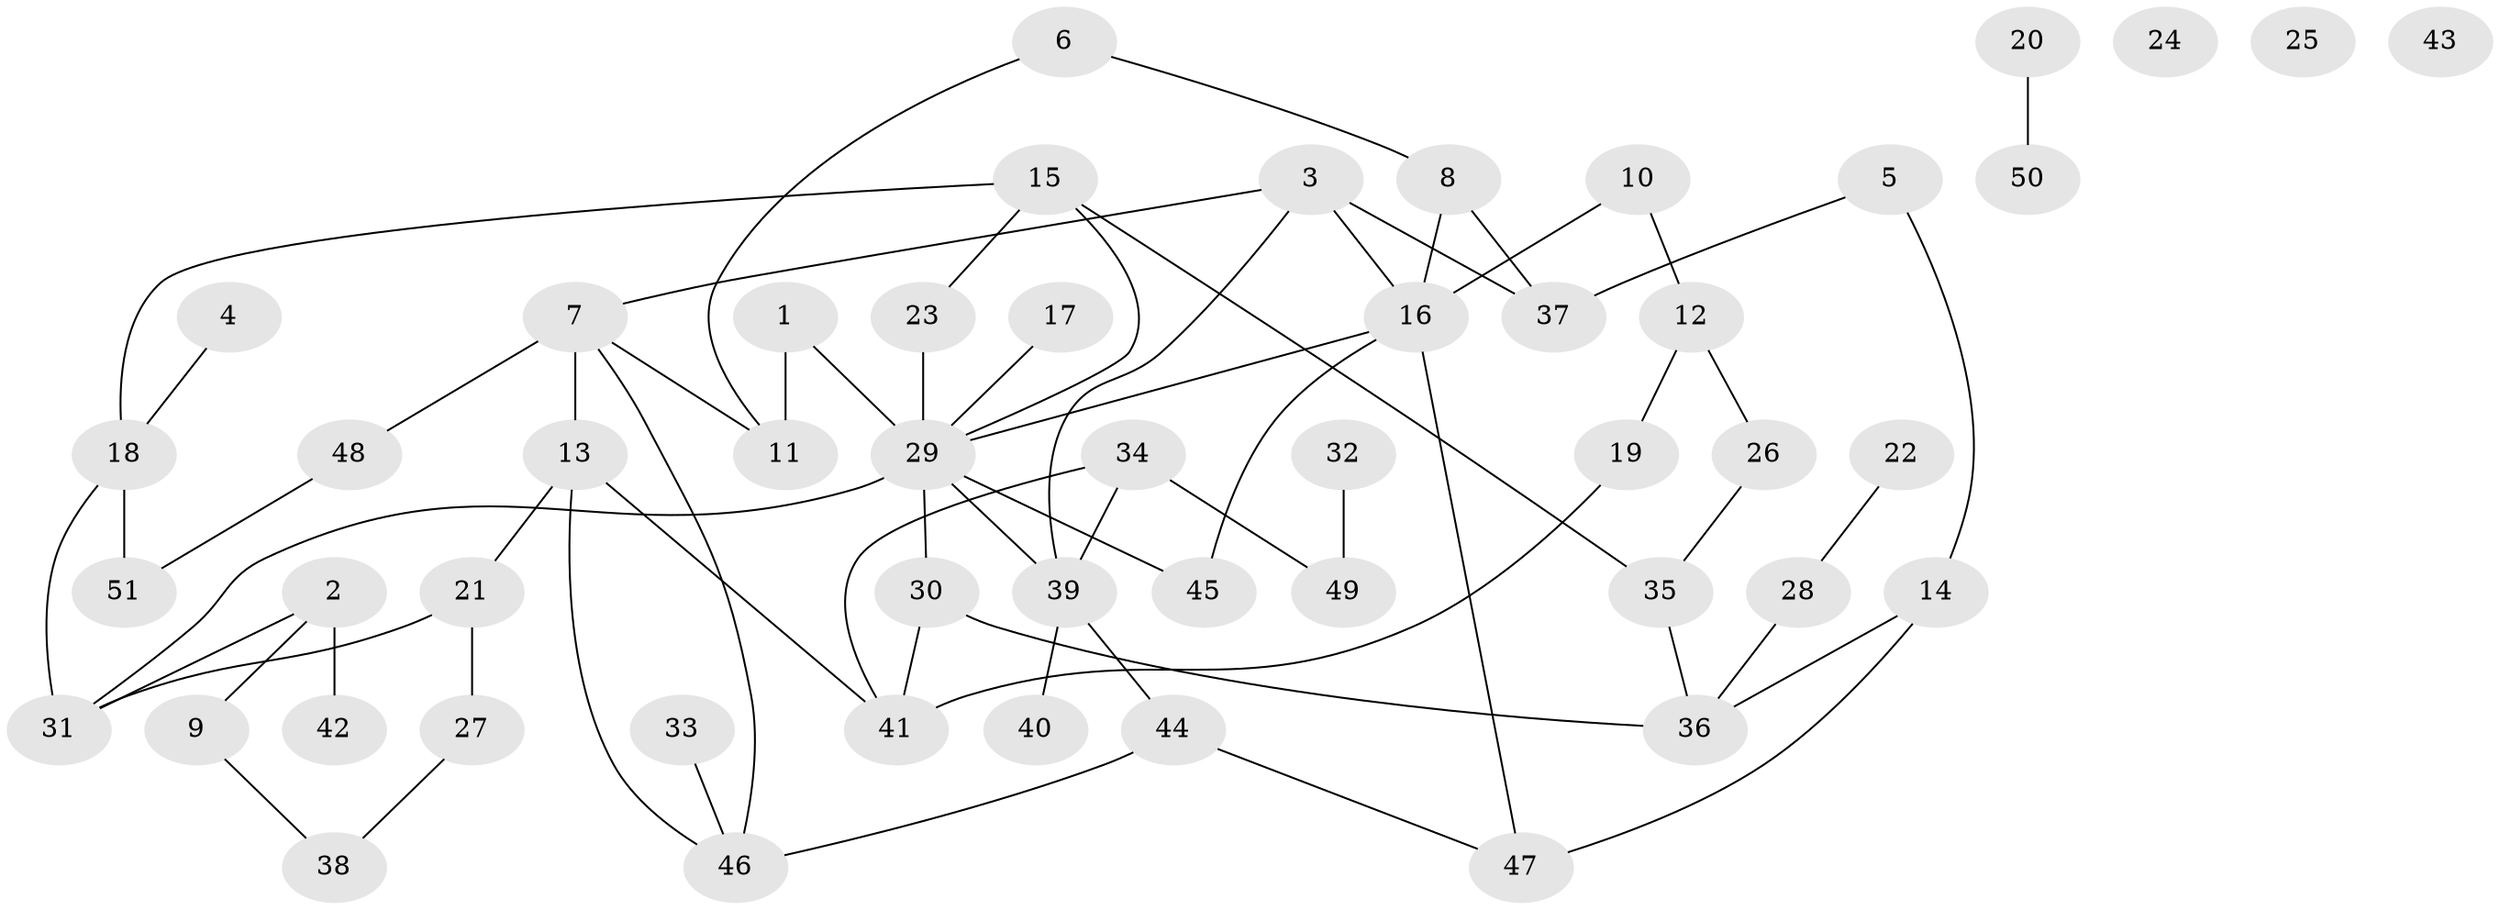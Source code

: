// Generated by graph-tools (version 1.1) at 2025/49/03/09/25 03:49:05]
// undirected, 51 vertices, 66 edges
graph export_dot {
graph [start="1"]
  node [color=gray90,style=filled];
  1;
  2;
  3;
  4;
  5;
  6;
  7;
  8;
  9;
  10;
  11;
  12;
  13;
  14;
  15;
  16;
  17;
  18;
  19;
  20;
  21;
  22;
  23;
  24;
  25;
  26;
  27;
  28;
  29;
  30;
  31;
  32;
  33;
  34;
  35;
  36;
  37;
  38;
  39;
  40;
  41;
  42;
  43;
  44;
  45;
  46;
  47;
  48;
  49;
  50;
  51;
  1 -- 11;
  1 -- 29;
  2 -- 9;
  2 -- 31;
  2 -- 42;
  3 -- 7;
  3 -- 16;
  3 -- 37;
  3 -- 39;
  4 -- 18;
  5 -- 14;
  5 -- 37;
  6 -- 8;
  6 -- 11;
  7 -- 11;
  7 -- 13;
  7 -- 46;
  7 -- 48;
  8 -- 16;
  8 -- 37;
  9 -- 38;
  10 -- 12;
  10 -- 16;
  12 -- 19;
  12 -- 26;
  13 -- 21;
  13 -- 41;
  13 -- 46;
  14 -- 36;
  14 -- 47;
  15 -- 18;
  15 -- 23;
  15 -- 29;
  15 -- 35;
  16 -- 29;
  16 -- 45;
  16 -- 47;
  17 -- 29;
  18 -- 31;
  18 -- 51;
  19 -- 41;
  20 -- 50;
  21 -- 27;
  21 -- 31;
  22 -- 28;
  23 -- 29;
  26 -- 35;
  27 -- 38;
  28 -- 36;
  29 -- 30;
  29 -- 31;
  29 -- 39;
  29 -- 45;
  30 -- 36;
  30 -- 41;
  32 -- 49;
  33 -- 46;
  34 -- 39;
  34 -- 41;
  34 -- 49;
  35 -- 36;
  39 -- 40;
  39 -- 44;
  44 -- 46;
  44 -- 47;
  48 -- 51;
}
